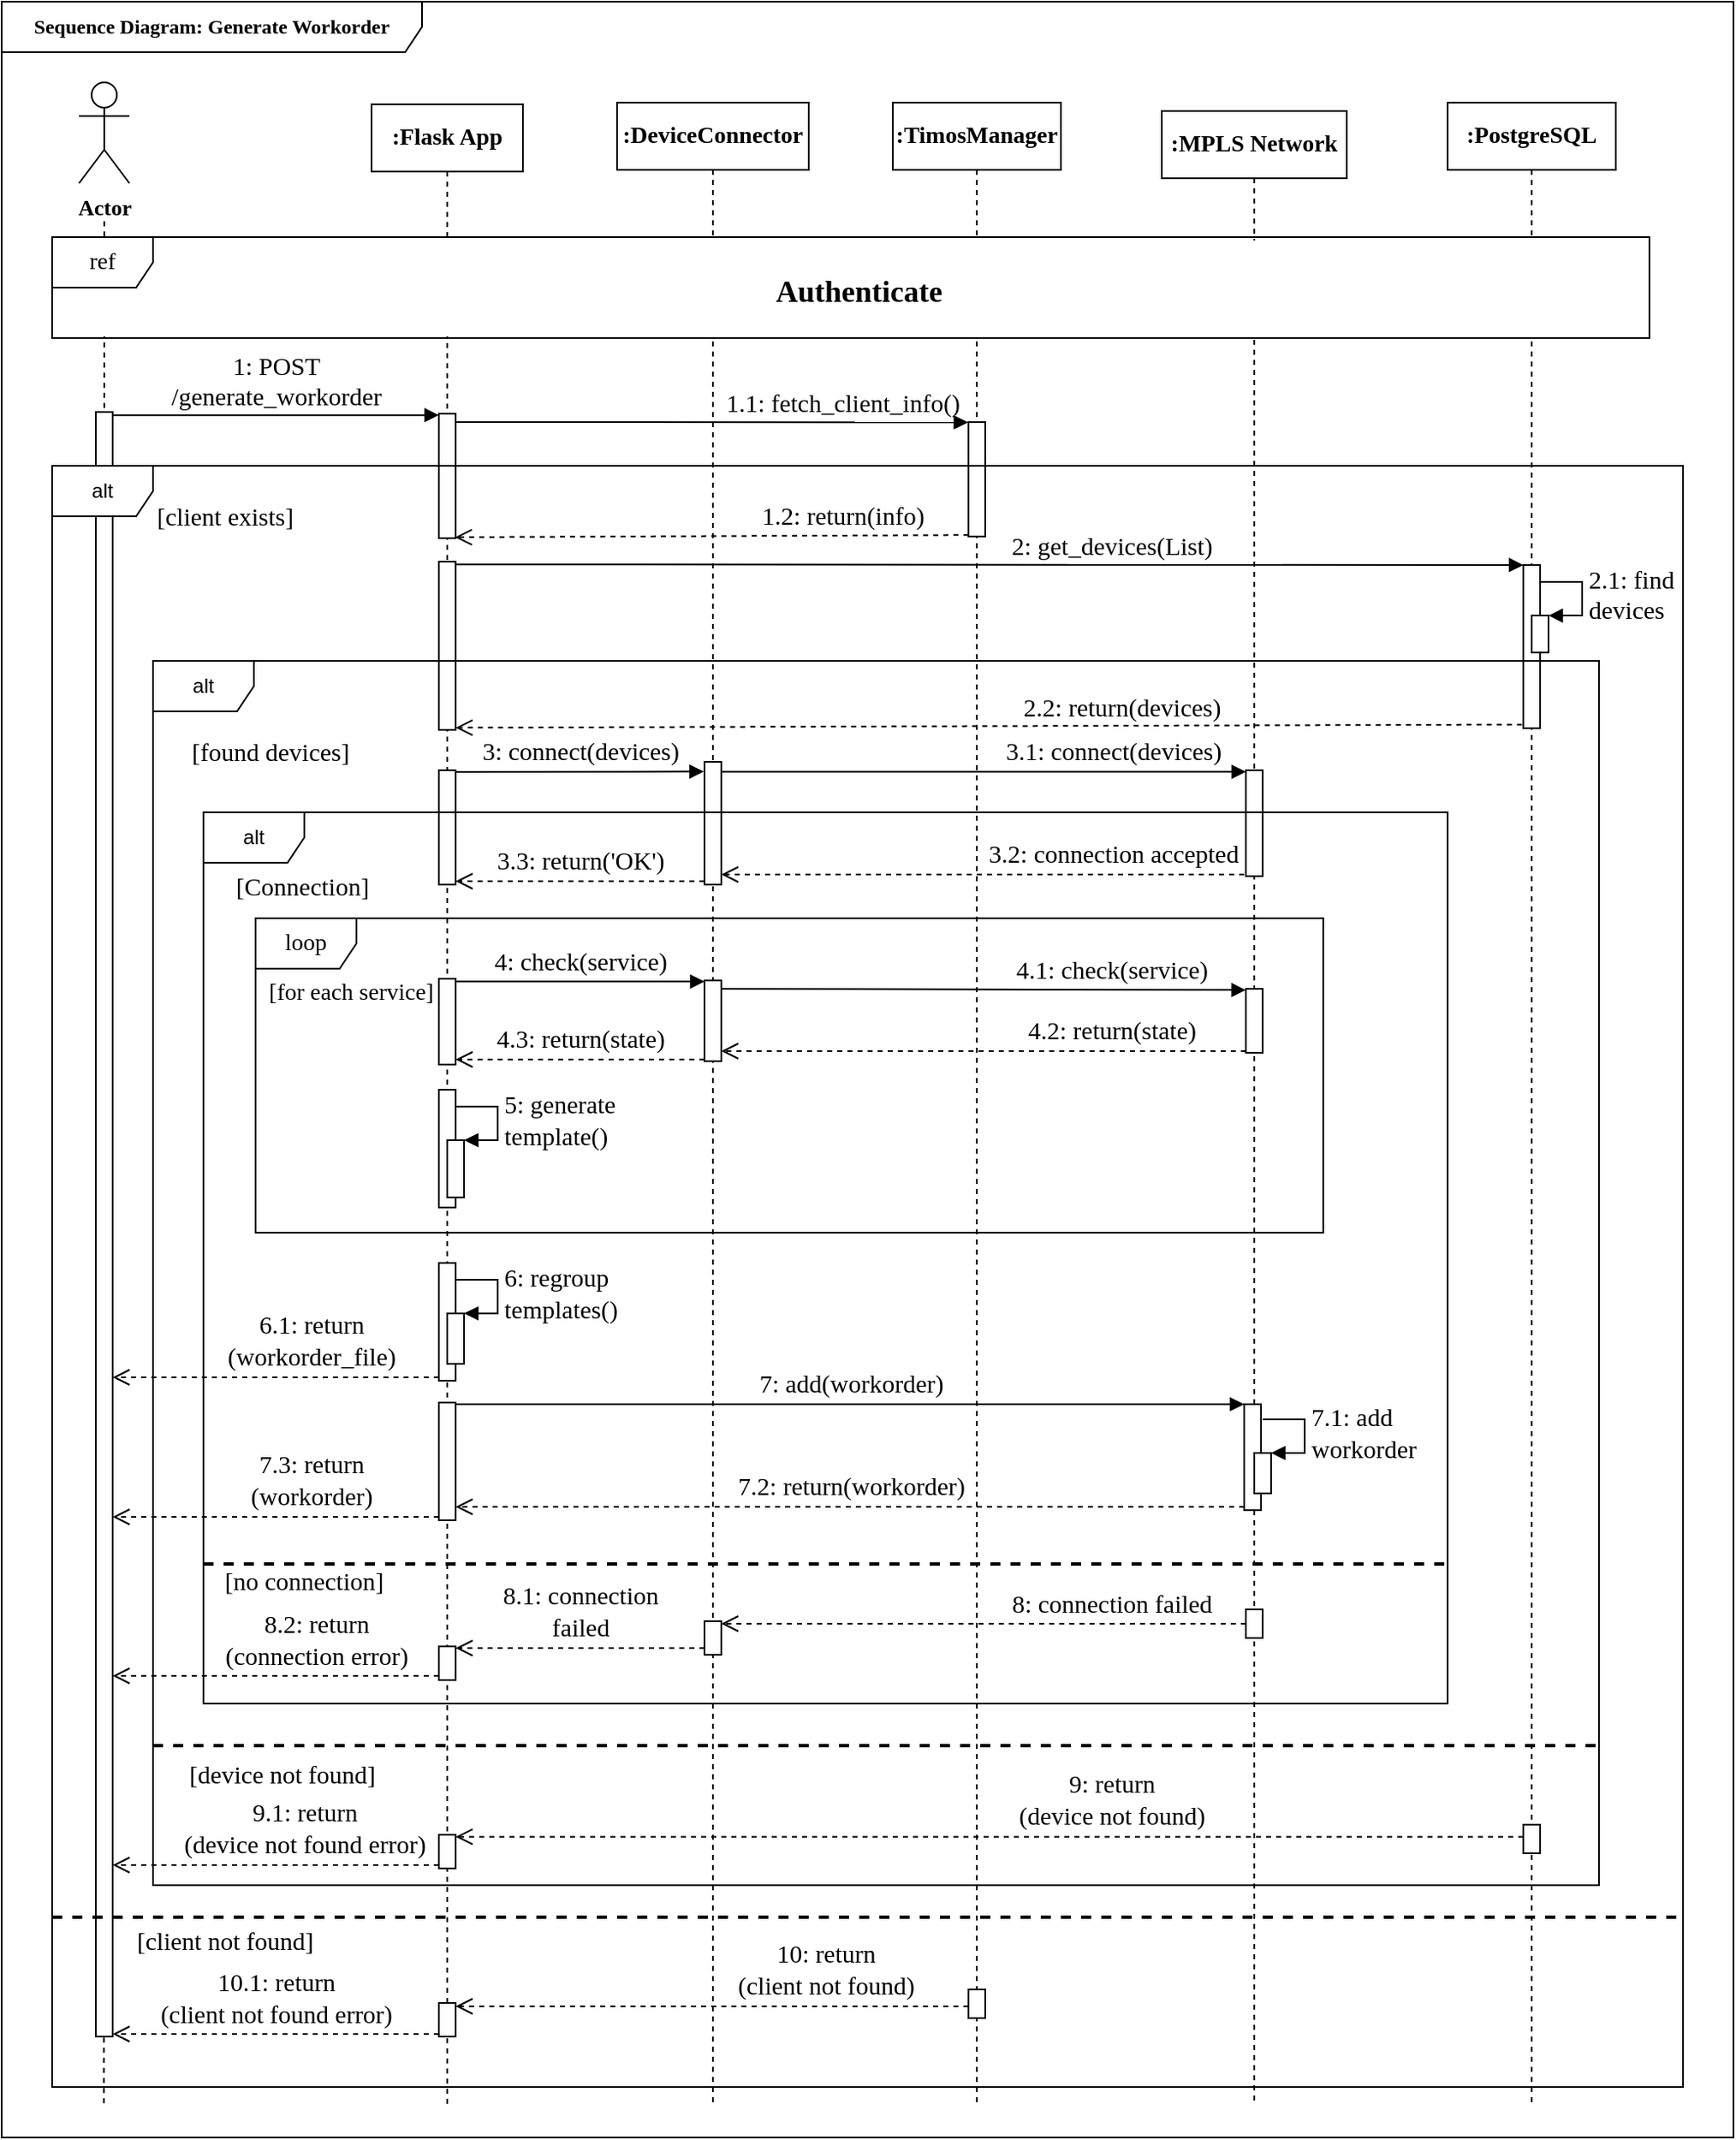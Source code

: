 <mxfile version="13.6.4" type="github">
  <diagram id="kgpKYQtTHZ0yAKxKKP6v" name="Page-1">
    <mxGraphModel dx="2966" dy="1566" grid="1" gridSize="10" guides="1" tooltips="1" connect="1" arrows="1" fold="1" page="1" pageScale="1" pageWidth="850" pageHeight="1100" math="0" shadow="0" extFonts="Old Standard TT^https://fonts.googleapis.com/css?family=Old+Standard+TT">
      <root>
        <mxCell id="0" />
        <mxCell id="1" parent="0" />
        <mxCell id="7J2YSUu1LNn5QMz4VoW6-3" value="&lt;font face=&quot;Old Standard TT&quot;&gt;&lt;b&gt;Sequence Diagram: Generate Workorder&lt;/b&gt;&lt;/font&gt;" style="shape=umlFrame;whiteSpace=wrap;html=1;width=250;height=30;" vertex="1" parent="1">
          <mxGeometry x="240" y="210" width="1030" height="1270" as="geometry" />
        </mxCell>
        <mxCell id="won6xVCmw4BPkQLx-nKb-31" value="" style="endArrow=none;dashed=1;html=1;exitX=0.059;exitY=0.984;exitDx=0;exitDy=0;exitPerimeter=0;" parent="1" edge="1" source="7J2YSUu1LNn5QMz4VoW6-3">
          <mxGeometry width="50" height="50" relative="1" as="geometry">
            <mxPoint x="301" y="1440" as="sourcePoint" />
            <mxPoint x="301" y="340" as="targetPoint" />
            <Array as="points">
              <mxPoint x="301" y="537" />
            </Array>
          </mxGeometry>
        </mxCell>
        <mxCell id="won6xVCmw4BPkQLx-nKb-10" value="&lt;font face=&quot;Old Standard TT&quot; size=&quot;1&quot;&gt;&lt;b style=&quot;font-size: 14px&quot;&gt;:DeviceConnector&lt;/b&gt;&lt;/font&gt;" style="shape=umlLifeline;perimeter=lifelinePerimeter;whiteSpace=wrap;html=1;container=1;collapsible=0;recursiveResize=0;outlineConnect=0;" parent="1" vertex="1">
          <mxGeometry x="606" y="270" width="114" height="1190" as="geometry" />
        </mxCell>
        <mxCell id="-EMKrTOz9IqyBSOlUWd9-9" value="loop" style="shape=umlFrame;whiteSpace=wrap;html=1;fontFamily=Old Standard TT;fontSize=14;" parent="won6xVCmw4BPkQLx-nKb-10" vertex="1">
          <mxGeometry x="-215" y="485" width="635" height="187" as="geometry" />
        </mxCell>
        <mxCell id="-EMKrTOz9IqyBSOlUWd9-1" value="" style="html=1;points=[];perimeter=orthogonalPerimeter;fontFamily=Old Standard TT;fontSize=14;" parent="won6xVCmw4BPkQLx-nKb-10" vertex="1">
          <mxGeometry x="52" y="392" width="10" height="73" as="geometry" />
        </mxCell>
        <mxCell id="-EMKrTOz9IqyBSOlUWd9-12" value="" style="html=1;points=[];perimeter=orthogonalPerimeter;strokeWidth=1;fontFamily=Old Standard TT;fontSize=14;" parent="won6xVCmw4BPkQLx-nKb-10" vertex="1">
          <mxGeometry x="52" y="522" width="10" height="48" as="geometry" />
        </mxCell>
        <mxCell id="-EMKrTOz9IqyBSOlUWd9-16" value="&lt;font style=&quot;font-size: 15px&quot;&gt;3.3: return(&#39;OK&#39;)&lt;/font&gt;" style="html=1;verticalAlign=bottom;endArrow=open;dashed=1;endSize=8;labelBackgroundColor=none;fontFamily=Old Standard TT;fontSize=14;" parent="won6xVCmw4BPkQLx-nKb-10" edge="1">
          <mxGeometry relative="1" as="geometry">
            <mxPoint x="52" y="463" as="sourcePoint" />
            <mxPoint x="-96" y="463" as="targetPoint" />
          </mxGeometry>
        </mxCell>
        <mxCell id="-EMKrTOz9IqyBSOlUWd9-18" value="&lt;font style=&quot;font-size: 15px&quot;&gt;4: check(service)&lt;/font&gt;" style="html=1;verticalAlign=bottom;endArrow=block;entryX=-0.045;entryY=0.011;labelBackgroundColor=none;fontFamily=Old Standard TT;fontSize=14;entryDx=0;entryDy=0;entryPerimeter=0;" parent="won6xVCmw4BPkQLx-nKb-10" edge="1">
          <mxGeometry relative="1" as="geometry">
            <mxPoint x="-95.55" y="522.67" as="sourcePoint" />
            <mxPoint x="52" y="522.66" as="targetPoint" />
          </mxGeometry>
        </mxCell>
        <mxCell id="-EMKrTOz9IqyBSOlUWd9-19" value="&lt;font style=&quot;font-size: 15px&quot;&gt;4.1: check(service)&lt;/font&gt;" style="html=1;verticalAlign=bottom;endArrow=block;entryX=0;entryY=0;labelBackgroundColor=none;fontFamily=Old Standard TT;fontSize=14;exitX=1.007;exitY=0.07;exitDx=0;exitDy=0;exitPerimeter=0;" parent="won6xVCmw4BPkQLx-nKb-10" edge="1">
          <mxGeometry x="0.49" relative="1" as="geometry">
            <mxPoint x="62.0" y="527" as="sourcePoint" />
            <mxPoint x="373.93" y="527.7" as="targetPoint" />
            <mxPoint as="offset" />
          </mxGeometry>
        </mxCell>
        <mxCell id="-EMKrTOz9IqyBSOlUWd9-15" value="&lt;font style=&quot;font-size: 15px&quot;&gt;4.2: return(state)&lt;/font&gt;" style="html=1;verticalAlign=bottom;endArrow=open;dashed=1;endSize=8;exitX=0;exitY=0.95;labelBackgroundColor=none;fontFamily=Old Standard TT;fontSize=14;" parent="won6xVCmw4BPkQLx-nKb-10" edge="1">
          <mxGeometry x="-0.487" relative="1" as="geometry">
            <mxPoint x="62" y="564" as="targetPoint" />
            <mxPoint x="374" y="564" as="sourcePoint" />
            <mxPoint as="offset" />
          </mxGeometry>
        </mxCell>
        <mxCell id="-EMKrTOz9IqyBSOlUWd9-20" value="&lt;font style=&quot;font-size: 15px&quot;&gt;4.3: return(state)&lt;/font&gt;" style="html=1;verticalAlign=bottom;endArrow=open;dashed=1;endSize=8;labelBackgroundColor=none;fontFamily=Old Standard TT;fontSize=14;" parent="won6xVCmw4BPkQLx-nKb-10" edge="1">
          <mxGeometry relative="1" as="geometry">
            <mxPoint x="52" y="569.0" as="sourcePoint" />
            <mxPoint x="-96" y="569.0" as="targetPoint" />
          </mxGeometry>
        </mxCell>
        <mxCell id="-EMKrTOz9IqyBSOlUWd9-28" value="" style="html=1;points=[];perimeter=orthogonalPerimeter;strokeWidth=1;fontFamily=Old Standard TT;fontSize=14;" parent="won6xVCmw4BPkQLx-nKb-10" vertex="1">
          <mxGeometry x="52" y="903" width="10" height="20" as="geometry" />
        </mxCell>
        <mxCell id="won6xVCmw4BPkQLx-nKb-11" value="&lt;font face=&quot;Old Standard TT&quot; size=&quot;1&quot;&gt;&lt;b style=&quot;font-size: 14px&quot;&gt;:PostgreSQL&lt;/b&gt;&lt;/font&gt;" style="shape=umlLifeline;perimeter=lifelinePerimeter;whiteSpace=wrap;html=1;container=1;collapsible=0;recursiveResize=0;outlineConnect=0;" parent="1" vertex="1">
          <mxGeometry x="1100" y="270" width="100" height="1190" as="geometry" />
        </mxCell>
        <mxCell id="YwoaJHBvHJMzYGjapxY1-10" value="" style="html=1;points=[];perimeter=orthogonalPerimeter;" parent="won6xVCmw4BPkQLx-nKb-11" vertex="1">
          <mxGeometry x="45" y="275" width="10" height="97" as="geometry" />
        </mxCell>
        <mxCell id="-EMKrTOz9IqyBSOlUWd9-53" value="" style="html=1;points=[];perimeter=orthogonalPerimeter;strokeWidth=1;fontFamily=Old Standard TT;fontSize=14;" parent="won6xVCmw4BPkQLx-nKb-11" vertex="1">
          <mxGeometry x="45" y="1024" width="10" height="17" as="geometry" />
        </mxCell>
        <mxCell id="won6xVCmw4BPkQLx-nKb-28" value="&lt;font face=&quot;Old Standard TT&quot; style=&quot;font-size: 13px&quot;&gt;&lt;b&gt;Actor&lt;/b&gt;&lt;/font&gt;" style="shape=umlActor;verticalLabelPosition=bottom;verticalAlign=top;html=1;" parent="1" vertex="1">
          <mxGeometry x="286" y="258" width="30" height="60" as="geometry" />
        </mxCell>
        <mxCell id="won6xVCmw4BPkQLx-nKb-49" value="&lt;font face=&quot;Old Standard TT&quot; size=&quot;1&quot;&gt;&lt;b style=&quot;font-size: 14px&quot;&gt;:TimosManager&lt;/b&gt;&lt;/font&gt;" style="shape=umlLifeline;perimeter=lifelinePerimeter;whiteSpace=wrap;html=1;container=1;collapsible=0;recursiveResize=0;outlineConnect=0;" parent="1" vertex="1">
          <mxGeometry x="770" y="270" width="100" height="1190" as="geometry" />
        </mxCell>
        <mxCell id="YwoaJHBvHJMzYGjapxY1-7" value="" style="html=1;points=[];perimeter=orthogonalPerimeter;" parent="won6xVCmw4BPkQLx-nKb-49" vertex="1">
          <mxGeometry x="45" y="190" width="10" height="68" as="geometry" />
        </mxCell>
        <mxCell id="-EMKrTOz9IqyBSOlUWd9-59" value="" style="html=1;points=[];perimeter=orthogonalPerimeter;strokeWidth=1;fontFamily=Old Standard TT;fontSize=14;" parent="won6xVCmw4BPkQLx-nKb-49" vertex="1">
          <mxGeometry x="45" y="1122" width="10" height="17" as="geometry" />
        </mxCell>
        <mxCell id="YwoaJHBvHJMzYGjapxY1-1" value="&lt;font face=&quot;Old Standard TT&quot; size=&quot;1&quot;&gt;&lt;b style=&quot;font-size: 14px&quot;&gt;:MPLS Network&lt;/b&gt;&lt;/font&gt;" style="shape=umlLifeline;perimeter=lifelinePerimeter;whiteSpace=wrap;html=1;container=1;collapsible=0;recursiveResize=0;outlineConnect=0;" parent="1" vertex="1">
          <mxGeometry x="930" y="275" width="110" height="1185" as="geometry" />
        </mxCell>
        <mxCell id="-EMKrTOz9IqyBSOlUWd9-5" value="" style="html=1;points=[];perimeter=orthogonalPerimeter;fontFamily=Old Standard TT;fontSize=14;" parent="YwoaJHBvHJMzYGjapxY1-1" vertex="1">
          <mxGeometry x="50" y="392" width="10" height="63" as="geometry" />
        </mxCell>
        <mxCell id="-EMKrTOz9IqyBSOlUWd9-7" value="&lt;font style=&quot;font-size: 15px&quot;&gt;3.2: connection accepted&lt;/font&gt;" style="html=1;verticalAlign=bottom;endArrow=open;dashed=1;endSize=8;exitX=0;exitY=0.95;labelBackgroundColor=none;fontFamily=Old Standard TT;fontSize=14;" parent="YwoaJHBvHJMzYGjapxY1-1" edge="1">
          <mxGeometry x="-0.497" relative="1" as="geometry">
            <mxPoint x="-262" y="454" as="targetPoint" />
            <mxPoint x="49" y="454" as="sourcePoint" />
            <mxPoint as="offset" />
          </mxGeometry>
        </mxCell>
        <mxCell id="-EMKrTOz9IqyBSOlUWd9-13" value="" style="html=1;points=[];perimeter=orthogonalPerimeter;strokeWidth=1;fontFamily=Old Standard TT;fontSize=14;" parent="YwoaJHBvHJMzYGjapxY1-1" vertex="1">
          <mxGeometry x="50" y="522" width="10" height="38" as="geometry" />
        </mxCell>
        <mxCell id="-EMKrTOz9IqyBSOlUWd9-27" value="" style="html=1;points=[];perimeter=orthogonalPerimeter;strokeWidth=1;fontFamily=Old Standard TT;fontSize=14;" parent="YwoaJHBvHJMzYGjapxY1-1" vertex="1">
          <mxGeometry x="50" y="891" width="10" height="17" as="geometry" />
        </mxCell>
        <mxCell id="-EMKrTOz9IqyBSOlUWd9-42" value="" style="html=1;points=[];perimeter=orthogonalPerimeter;strokeWidth=1;fontFamily=Old Standard TT;fontSize=14;" parent="YwoaJHBvHJMzYGjapxY1-1" vertex="1">
          <mxGeometry x="49" y="769" width="10" height="63" as="geometry" />
        </mxCell>
        <mxCell id="-EMKrTOz9IqyBSOlUWd9-44" value="&lt;font style=&quot;font-size: 15px&quot;&gt;7.2: return(workorder)&lt;/font&gt;" style="html=1;verticalAlign=bottom;endArrow=open;dashed=1;endSize=8;exitX=0;exitY=0.95;labelBackgroundColor=none;fontFamily=Old Standard TT;fontSize=14;" parent="YwoaJHBvHJMzYGjapxY1-1" edge="1">
          <mxGeometry relative="1" as="geometry">
            <mxPoint x="-420" y="830" as="targetPoint" />
            <mxPoint x="49" y="830" as="sourcePoint" />
          </mxGeometry>
        </mxCell>
        <mxCell id="-EMKrTOz9IqyBSOlUWd9-45" value="" style="html=1;points=[];perimeter=orthogonalPerimeter;strokeWidth=1;fontFamily=Old Standard TT;fontSize=14;" parent="YwoaJHBvHJMzYGjapxY1-1" vertex="1">
          <mxGeometry x="55" y="798" width="10" height="24" as="geometry" />
        </mxCell>
        <mxCell id="-EMKrTOz9IqyBSOlUWd9-46" value="&lt;font style=&quot;font-size: 15px&quot;&gt;7.1: add &lt;br&gt;workorder&lt;/font&gt;" style="edgeStyle=orthogonalEdgeStyle;html=1;align=left;spacingLeft=2;endArrow=block;rounded=0;entryX=1;entryY=0;labelBackgroundColor=none;fontFamily=Old Standard TT;fontSize=14;" parent="YwoaJHBvHJMzYGjapxY1-1" target="-EMKrTOz9IqyBSOlUWd9-45" edge="1">
          <mxGeometry relative="1" as="geometry">
            <mxPoint x="60" y="778" as="sourcePoint" />
            <Array as="points">
              <mxPoint x="85" y="778" />
            </Array>
          </mxGeometry>
        </mxCell>
        <mxCell id="YwoaJHBvHJMzYGjapxY1-2" value="" style="html=1;points=[];perimeter=orthogonalPerimeter;strokeWidth=1;fillColor=#ffffff;" parent="1" vertex="1">
          <mxGeometry x="296" y="454" width="10" height="966" as="geometry" />
        </mxCell>
        <mxCell id="YwoaJHBvHJMzYGjapxY1-3" value="&lt;font style=&quot;font-size: 15px&quot; face=&quot;Old Standard TT&quot;&gt;1: POST &lt;br&gt;/generate_workorder&lt;/font&gt;" style="html=1;verticalAlign=bottom;startArrow=none;endArrow=block;startSize=8;startFill=0;labelBackgroundColor=none;entryX=0;entryY=0.037;entryDx=0;entryDy=0;entryPerimeter=0;" parent="1" source="YwoaJHBvHJMzYGjapxY1-2" edge="1">
          <mxGeometry relative="1" as="geometry">
            <mxPoint x="323.2" y="456.576" as="sourcePoint" />
            <mxPoint x="500" y="455.85" as="targetPoint" />
          </mxGeometry>
        </mxCell>
        <mxCell id="YwoaJHBvHJMzYGjapxY1-5" value="&lt;font style=&quot;font-size: 15px&quot; face=&quot;Old Standard TT&quot;&gt;1.2: return(info)&lt;br&gt;&lt;/font&gt;" style="html=1;verticalAlign=bottom;endArrow=open;dashed=1;endSize=8;labelBackgroundColor=none;exitX=0.006;exitY=0.859;exitDx=0;exitDy=0;exitPerimeter=0;entryX=0.96;entryY=0.965;entryDx=0;entryDy=0;entryPerimeter=0;" parent="1" edge="1">
          <mxGeometry x="-0.508" relative="1" as="geometry">
            <mxPoint x="509.6" y="528.445" as="targetPoint" />
            <mxPoint x="815.06" y="527.13" as="sourcePoint" />
            <mxPoint as="offset" />
          </mxGeometry>
        </mxCell>
        <mxCell id="YwoaJHBvHJMzYGjapxY1-11" value="&lt;font style=&quot;font-size: 15px&quot; face=&quot;Old Standard TT&quot;&gt;2: get_devices(List)&lt;/font&gt;" style="html=1;verticalAlign=bottom;endArrow=block;entryX=0;entryY=0;exitX=0.993;exitY=0.12;exitDx=0;exitDy=0;exitPerimeter=0;labelBackgroundColor=none;" parent="1" edge="1">
          <mxGeometry x="0.228" relative="1" as="geometry">
            <mxPoint x="509.93" y="544.6" as="sourcePoint" />
            <mxPoint x="1145" y="545" as="targetPoint" />
            <mxPoint as="offset" />
          </mxGeometry>
        </mxCell>
        <mxCell id="YwoaJHBvHJMzYGjapxY1-13" value="&lt;font style=&quot;font-size: 15px&quot; face=&quot;Old Standard TT&quot;&gt;2.1: find&lt;br&gt;devices&lt;br&gt;&lt;/font&gt;" style="edgeStyle=orthogonalEdgeStyle;html=1;align=left;spacingLeft=2;endArrow=block;rounded=0;entryX=1;entryY=0;labelBackgroundColor=none;" parent="1" target="YwoaJHBvHJMzYGjapxY1-14" edge="1">
          <mxGeometry relative="1" as="geometry">
            <mxPoint x="1155" y="555.01" as="sourcePoint" />
            <Array as="points">
              <mxPoint x="1180" y="555.01" />
            </Array>
          </mxGeometry>
        </mxCell>
        <mxCell id="YwoaJHBvHJMzYGjapxY1-14" value="" style="html=1;points=[];perimeter=orthogonalPerimeter;" parent="1" vertex="1">
          <mxGeometry x="1150" y="575.01" width="10" height="22" as="geometry" />
        </mxCell>
        <mxCell id="YwoaJHBvHJMzYGjapxY1-12" value="&lt;font style=&quot;font-size: 15px&quot; face=&quot;Old Standard TT&quot;&gt;2.2: return(devices)&lt;/font&gt;" style="html=1;verticalAlign=bottom;endArrow=open;dashed=1;endSize=8;labelBackgroundColor=none;exitX=-0.078;exitY=0.957;exitDx=0;exitDy=0;exitPerimeter=0;entryX=1;entryY=0.967;entryDx=0;entryDy=0;entryPerimeter=0;" parent="1" edge="1">
          <mxGeometry x="-0.248" relative="1" as="geometry">
            <mxPoint x="510" y="641.7" as="targetPoint" />
            <mxPoint x="1144.22" y="639.829" as="sourcePoint" />
            <mxPoint as="offset" />
          </mxGeometry>
        </mxCell>
        <mxCell id="YwoaJHBvHJMzYGjapxY1-16" value="[client exists]" style="text;align=center;fontStyle=0;verticalAlign=middle;spacingLeft=3;spacingRight=3;strokeColor=none;rotatable=0;points=[[0,0.5],[1,0.5]];portConstraint=eastwest;fontSize=15;fontFamily=Old Standard TT;" parent="1" vertex="1">
          <mxGeometry x="333" y="502" width="80" height="26" as="geometry" />
        </mxCell>
        <mxCell id="YwoaJHBvHJMzYGjapxY1-17" value="[found devices]" style="text;align=center;fontStyle=0;verticalAlign=middle;spacingLeft=3;spacingRight=3;strokeColor=none;rotatable=0;points=[[0,0.5],[1,0.5]];portConstraint=eastwest;fontSize=15;fontFamily=Old Standard TT;" parent="1" vertex="1">
          <mxGeometry x="360" y="642" width="80" height="26" as="geometry" />
        </mxCell>
        <mxCell id="-EMKrTOz9IqyBSOlUWd9-2" value="&lt;font style=&quot;font-size: 15px&quot;&gt;3: connect(devices)&lt;/font&gt;" style="html=1;verticalAlign=bottom;endArrow=block;entryX=-0.045;entryY=0.011;labelBackgroundColor=none;fontFamily=Old Standard TT;fontSize=14;entryDx=0;entryDy=0;entryPerimeter=0;" parent="1" edge="1">
          <mxGeometry relative="1" as="geometry">
            <mxPoint x="510" y="668" as="sourcePoint" />
            <mxPoint x="657.55" y="667.77" as="targetPoint" />
          </mxGeometry>
        </mxCell>
        <mxCell id="-EMKrTOz9IqyBSOlUWd9-6" value="&lt;font style=&quot;font-size: 15px&quot;&gt;3.1: connect(devices)&lt;/font&gt;" style="html=1;verticalAlign=bottom;endArrow=block;labelBackgroundColor=none;fontFamily=Old Standard TT;fontSize=14;exitX=1.007;exitY=0.07;exitDx=0;exitDy=0;exitPerimeter=0;" parent="1" edge="1">
          <mxGeometry x="0.49" relative="1" as="geometry">
            <mxPoint x="668.07" y="667.9" as="sourcePoint" />
            <mxPoint x="980" y="667.9" as="targetPoint" />
            <mxPoint as="offset" />
          </mxGeometry>
        </mxCell>
        <mxCell id="won6xVCmw4BPkQLx-nKb-9" value="&lt;font face=&quot;Old Standard TT&quot; size=&quot;1&quot;&gt;&lt;b style=&quot;font-size: 14px&quot;&gt;:Flask App&lt;/b&gt;&lt;/font&gt;" style="shape=umlLifeline;perimeter=lifelinePerimeter;whiteSpace=wrap;html=1;container=1;collapsible=0;recursiveResize=0;outlineConnect=0;" parent="1" vertex="1">
          <mxGeometry x="460" y="271" width="90" height="1190" as="geometry" />
        </mxCell>
        <mxCell id="YwoaJHBvHJMzYGjapxY1-4" value="&lt;font face=&quot;Old Standard TT&quot; style=&quot;font-size: 15px&quot;&gt;1.1: fetch_client_info()&lt;/font&gt;" style="html=1;verticalAlign=bottom;endArrow=block;labelBackgroundColor=none;entryX=-0.02;entryY=0.059;entryDx=0;entryDy=0;entryPerimeter=0;" parent="won6xVCmw4BPkQLx-nKb-9" edge="1">
          <mxGeometry x="0.517" relative="1" as="geometry">
            <mxPoint x="45.1" y="189.0" as="sourcePoint" />
            <mxPoint x="354.8" y="189.13" as="targetPoint" />
            <mxPoint as="offset" />
          </mxGeometry>
        </mxCell>
        <mxCell id="YwoaJHBvHJMzYGjapxY1-6" value="" style="html=1;points=[];perimeter=orthogonalPerimeter;" parent="won6xVCmw4BPkQLx-nKb-9" vertex="1">
          <mxGeometry x="40" y="184" width="10" height="74" as="geometry" />
        </mxCell>
        <mxCell id="YwoaJHBvHJMzYGjapxY1-9" value="" style="html=1;points=[];perimeter=orthogonalPerimeter;" parent="won6xVCmw4BPkQLx-nKb-9" vertex="1">
          <mxGeometry x="40" y="272" width="10" height="100" as="geometry" />
        </mxCell>
        <mxCell id="YwoaJHBvHJMzYGjapxY1-18" value="" style="html=1;points=[];perimeter=orthogonalPerimeter;" parent="won6xVCmw4BPkQLx-nKb-9" vertex="1">
          <mxGeometry x="40" y="396" width="10" height="68" as="geometry" />
        </mxCell>
        <mxCell id="-EMKrTOz9IqyBSOlUWd9-17" value="" style="html=1;points=[];perimeter=orthogonalPerimeter;strokeWidth=1;fontFamily=Old Standard TT;fontSize=14;" parent="won6xVCmw4BPkQLx-nKb-9" vertex="1">
          <mxGeometry x="40" y="520" width="10" height="51" as="geometry" />
        </mxCell>
        <mxCell id="-EMKrTOz9IqyBSOlUWd9-23" value="" style="html=1;points=[];perimeter=orthogonalPerimeter;strokeWidth=1;fontFamily=Old Standard TT;fontSize=14;" parent="won6xVCmw4BPkQLx-nKb-9" vertex="1">
          <mxGeometry x="40" y="586" width="10" height="70" as="geometry" />
        </mxCell>
        <mxCell id="-EMKrTOz9IqyBSOlUWd9-24" value="" style="html=1;points=[];perimeter=orthogonalPerimeter;strokeWidth=1;fontFamily=Old Standard TT;fontSize=14;" parent="won6xVCmw4BPkQLx-nKb-9" vertex="1">
          <mxGeometry x="45" y="616" width="10" height="34" as="geometry" />
        </mxCell>
        <mxCell id="-EMKrTOz9IqyBSOlUWd9-25" value="&lt;font style=&quot;font-size: 15px&quot;&gt;5: generate&lt;br&gt;template()&lt;/font&gt;" style="edgeStyle=orthogonalEdgeStyle;html=1;align=left;spacingLeft=2;endArrow=block;rounded=0;entryX=1;entryY=0;labelBackgroundColor=none;fontFamily=Old Standard TT;fontSize=14;" parent="won6xVCmw4BPkQLx-nKb-9" target="-EMKrTOz9IqyBSOlUWd9-24" edge="1">
          <mxGeometry relative="1" as="geometry">
            <mxPoint x="50" y="596" as="sourcePoint" />
            <Array as="points">
              <mxPoint x="75" y="596" />
            </Array>
          </mxGeometry>
        </mxCell>
        <mxCell id="-EMKrTOz9IqyBSOlUWd9-31" value="" style="html=1;points=[];perimeter=orthogonalPerimeter;strokeWidth=1;fontFamily=Old Standard TT;fontSize=14;" parent="won6xVCmw4BPkQLx-nKb-9" vertex="1">
          <mxGeometry x="40" y="917" width="10" height="20" as="geometry" />
        </mxCell>
        <mxCell id="-EMKrTOz9IqyBSOlUWd9-41" value="" style="html=1;points=[];perimeter=orthogonalPerimeter;strokeWidth=1;fontFamily=Old Standard TT;fontSize=14;" parent="won6xVCmw4BPkQLx-nKb-9" vertex="1">
          <mxGeometry x="40" y="772" width="10" height="70" as="geometry" />
        </mxCell>
        <mxCell id="-EMKrTOz9IqyBSOlUWd9-56" value="" style="html=1;points=[];perimeter=orthogonalPerimeter;strokeWidth=1;fontFamily=Old Standard TT;fontSize=14;" parent="won6xVCmw4BPkQLx-nKb-9" vertex="1">
          <mxGeometry x="40" y="1029" width="10" height="20" as="geometry" />
        </mxCell>
        <mxCell id="-EMKrTOz9IqyBSOlUWd9-60" value="" style="html=1;points=[];perimeter=orthogonalPerimeter;strokeWidth=1;fontFamily=Old Standard TT;fontSize=14;" parent="won6xVCmw4BPkQLx-nKb-9" vertex="1">
          <mxGeometry x="40" y="1129" width="10" height="20" as="geometry" />
        </mxCell>
        <mxCell id="-EMKrTOz9IqyBSOlUWd9-29" value="&lt;font style=&quot;font-size: 15px&quot;&gt;8: connection failed&lt;/font&gt;" style="html=1;verticalAlign=bottom;endArrow=open;dashed=1;endSize=8;labelBackgroundColor=none;fontFamily=Old Standard TT;fontSize=14;" parent="1" edge="1">
          <mxGeometry x="-0.487" relative="1" as="geometry">
            <mxPoint x="980" y="1174.5" as="sourcePoint" />
            <mxPoint x="668" y="1174.5" as="targetPoint" />
            <mxPoint as="offset" />
          </mxGeometry>
        </mxCell>
        <mxCell id="-EMKrTOz9IqyBSOlUWd9-32" value="&lt;font style=&quot;font-size: 15px&quot;&gt;8.2: return&lt;br&gt;(connection error)&lt;/font&gt;" style="html=1;verticalAlign=bottom;endArrow=open;dashed=1;endSize=8;labelBackgroundColor=none;fontFamily=Old Standard TT;fontSize=14;" parent="1" edge="1">
          <mxGeometry x="-0.244" relative="1" as="geometry">
            <mxPoint x="500" y="1205.5" as="sourcePoint" />
            <mxPoint x="306" y="1205.5" as="targetPoint" />
            <mxPoint as="offset" />
          </mxGeometry>
        </mxCell>
        <mxCell id="-EMKrTOz9IqyBSOlUWd9-36" value="" style="html=1;points=[];perimeter=orthogonalPerimeter;strokeWidth=1;fontFamily=Old Standard TT;fontSize=14;" parent="1" vertex="1">
          <mxGeometry x="500" y="960" width="10" height="70" as="geometry" />
        </mxCell>
        <mxCell id="-EMKrTOz9IqyBSOlUWd9-37" value="" style="html=1;points=[];perimeter=orthogonalPerimeter;strokeWidth=1;fontFamily=Old Standard TT;fontSize=14;" parent="1" vertex="1">
          <mxGeometry x="505" y="990" width="10" height="30" as="geometry" />
        </mxCell>
        <mxCell id="-EMKrTOz9IqyBSOlUWd9-38" value="&lt;font style=&quot;font-size: 15px&quot;&gt;6: regroup&lt;br&gt;templates()&lt;br&gt;&lt;/font&gt;" style="edgeStyle=orthogonalEdgeStyle;html=1;align=left;spacingLeft=2;endArrow=block;rounded=0;entryX=1;entryY=0;labelBackgroundColor=none;fontFamily=Old Standard TT;fontSize=14;" parent="1" target="-EMKrTOz9IqyBSOlUWd9-37" edge="1">
          <mxGeometry relative="1" as="geometry">
            <mxPoint x="510" y="970" as="sourcePoint" />
            <Array as="points">
              <mxPoint x="535" y="970" />
            </Array>
          </mxGeometry>
        </mxCell>
        <mxCell id="-EMKrTOz9IqyBSOlUWd9-11" value="[Connection]" style="text;align=center;fontStyle=0;verticalAlign=middle;spacingLeft=3;spacingRight=3;strokeColor=none;rotatable=0;points=[[0,0.5],[1,0.5]];portConstraint=eastwest;fontSize=15;fontFamily=Old Standard TT;" parent="1" vertex="1">
          <mxGeometry x="379" y="722" width="80" height="26" as="geometry" />
        </mxCell>
        <mxCell id="YwoaJHBvHJMzYGjapxY1-20" value="[for each service]" style="text;align=center;fontStyle=0;verticalAlign=middle;spacingLeft=3;spacingRight=3;strokeColor=none;rotatable=0;points=[[0,0.5],[1,0.5]];portConstraint=eastwest;fontSize=14;fontFamily=Old Standard TT;" parent="1" vertex="1">
          <mxGeometry x="408" y="785" width="80" height="25" as="geometry" />
        </mxCell>
        <mxCell id="-EMKrTOz9IqyBSOlUWd9-26" value="[no connection]" style="text;align=center;fontStyle=0;verticalAlign=middle;spacingLeft=3;spacingRight=3;strokeColor=none;rotatable=0;points=[[0,0.5],[1,0.5]];portConstraint=eastwest;fontSize=15;fontFamily=Old Standard TT;" parent="1" vertex="1">
          <mxGeometry x="380" y="1135" width="80" height="26" as="geometry" />
        </mxCell>
        <mxCell id="-EMKrTOz9IqyBSOlUWd9-10" value="" style="line;strokeWidth=2;fillColor=none;align=left;verticalAlign=middle;spacingTop=-1;spacingLeft=3;spacingRight=3;rotatable=0;labelPosition=right;points=[];portConstraint=eastwest;fontFamily=Old Standard TT;fontSize=14;dashed=1;" parent="1" vertex="1">
          <mxGeometry x="360" y="1135" width="740" height="8" as="geometry" />
        </mxCell>
        <mxCell id="-EMKrTOz9IqyBSOlUWd9-30" value="&lt;font style=&quot;font-size: 15px&quot;&gt;8.1: connection&lt;br&gt;failed&lt;/font&gt;" style="html=1;verticalAlign=bottom;endArrow=open;dashed=1;endSize=8;labelBackgroundColor=none;fontFamily=Old Standard TT;fontSize=14;" parent="1" edge="1">
          <mxGeometry relative="1" as="geometry">
            <mxPoint x="658" y="1189" as="sourcePoint" />
            <mxPoint x="510" y="1189" as="targetPoint" />
          </mxGeometry>
        </mxCell>
        <mxCell id="-EMKrTOz9IqyBSOlUWd9-43" value="&lt;font style=&quot;font-size: 15px&quot;&gt;7: add(workorder)&lt;/font&gt;" style="html=1;verticalAlign=bottom;endArrow=block;entryX=0;entryY=0;labelBackgroundColor=none;fontFamily=Old Standard TT;fontSize=14;" parent="1" source="-EMKrTOz9IqyBSOlUWd9-41" target="-EMKrTOz9IqyBSOlUWd9-42" edge="1">
          <mxGeometry relative="1" as="geometry">
            <mxPoint x="909" y="1044" as="sourcePoint" />
          </mxGeometry>
        </mxCell>
        <mxCell id="-EMKrTOz9IqyBSOlUWd9-48" value="&lt;font style=&quot;font-size: 15px&quot;&gt;6.1: return&lt;br&gt;(workorder_file)&lt;/font&gt;" style="html=1;verticalAlign=bottom;endArrow=open;dashed=1;endSize=8;labelBackgroundColor=none;fontFamily=Old Standard TT;fontSize=14;" parent="1" edge="1">
          <mxGeometry x="-0.209" relative="1" as="geometry">
            <mxPoint x="500" y="1028" as="sourcePoint" />
            <mxPoint x="306" y="1028" as="targetPoint" />
            <mxPoint as="offset" />
          </mxGeometry>
        </mxCell>
        <mxCell id="-EMKrTOz9IqyBSOlUWd9-49" value="&lt;font style=&quot;font-size: 15px&quot;&gt;7.3: return &lt;br&gt;(workorder)&lt;/font&gt;" style="html=1;verticalAlign=bottom;endArrow=open;dashed=1;endSize=8;labelBackgroundColor=none;fontFamily=Old Standard TT;fontSize=14;" parent="1" edge="1">
          <mxGeometry x="-0.209" relative="1" as="geometry">
            <mxPoint x="500" y="1111" as="sourcePoint" />
            <mxPoint x="306" y="1111" as="targetPoint" />
            <mxPoint as="offset" />
          </mxGeometry>
        </mxCell>
        <mxCell id="-EMKrTOz9IqyBSOlUWd9-50" value="" style="line;strokeWidth=2;fillColor=none;align=left;verticalAlign=middle;spacingTop=-1;spacingLeft=3;spacingRight=3;rotatable=0;labelPosition=right;points=[];portConstraint=eastwest;fontFamily=Old Standard TT;fontSize=14;dashed=1;" parent="1" vertex="1">
          <mxGeometry x="330" y="1243" width="860" height="8" as="geometry" />
        </mxCell>
        <mxCell id="-EMKrTOz9IqyBSOlUWd9-54" value="[device not found]" style="text;align=center;fontStyle=0;verticalAlign=middle;spacingLeft=3;spacingRight=3;strokeColor=none;rotatable=0;points=[[0,0.5],[1,0.5]];portConstraint=eastwest;fontSize=15;fontFamily=Old Standard TT;" parent="1" vertex="1">
          <mxGeometry x="347" y="1250" width="120" height="26" as="geometry" />
        </mxCell>
        <mxCell id="-EMKrTOz9IqyBSOlUWd9-57" value="&lt;font style=&quot;font-size: 15px&quot;&gt;9: return&lt;br&gt;(device not found)&lt;/font&gt;" style="html=1;verticalAlign=bottom;endArrow=open;dashed=1;endSize=8;labelBackgroundColor=none;fontFamily=Old Standard TT;fontSize=14;" parent="1" edge="1">
          <mxGeometry x="-0.228" relative="1" as="geometry">
            <mxPoint x="1145" y="1301.2" as="sourcePoint" />
            <mxPoint x="510" y="1301.2" as="targetPoint" />
            <mxPoint as="offset" />
          </mxGeometry>
        </mxCell>
        <mxCell id="-EMKrTOz9IqyBSOlUWd9-58" value="&lt;font style=&quot;font-size: 15px&quot;&gt;9.1: return&lt;br&gt;(device not found error)&lt;/font&gt;" style="html=1;verticalAlign=bottom;endArrow=open;dashed=1;endSize=8;labelBackgroundColor=none;fontFamily=Old Standard TT;fontSize=14;" parent="1" edge="1">
          <mxGeometry x="-0.175" relative="1" as="geometry">
            <mxPoint x="500" y="1318" as="sourcePoint" />
            <mxPoint x="306.0" y="1318" as="targetPoint" />
            <mxPoint as="offset" />
          </mxGeometry>
        </mxCell>
        <mxCell id="-EMKrTOz9IqyBSOlUWd9-61" value="" style="line;strokeWidth=2;fillColor=none;align=left;verticalAlign=middle;spacingTop=-1;spacingLeft=3;spacingRight=3;rotatable=0;labelPosition=right;points=[];portConstraint=eastwest;fontFamily=Old Standard TT;fontSize=14;dashed=1;" parent="1" vertex="1">
          <mxGeometry x="270" y="1345" width="970" height="8" as="geometry" />
        </mxCell>
        <mxCell id="-EMKrTOz9IqyBSOlUWd9-62" value="[client not found]" style="text;align=center;fontStyle=0;verticalAlign=middle;spacingLeft=3;spacingRight=3;strokeColor=none;rotatable=0;points=[[0,0.5],[1,0.5]];portConstraint=eastwest;fontSize=15;fontFamily=Old Standard TT;" parent="1" vertex="1">
          <mxGeometry x="333" y="1349" width="80" height="26" as="geometry" />
        </mxCell>
        <mxCell id="-EMKrTOz9IqyBSOlUWd9-63" value="&lt;font style=&quot;font-size: 15px&quot;&gt;10: return&lt;br&gt;(client not found)&lt;/font&gt;" style="html=1;verticalAlign=bottom;endArrow=open;dashed=1;endSize=8;labelBackgroundColor=none;fontFamily=Old Standard TT;fontSize=14;" parent="1" edge="1">
          <mxGeometry x="-0.443" relative="1" as="geometry">
            <mxPoint x="815" y="1402" as="sourcePoint" />
            <mxPoint x="510" y="1402" as="targetPoint" />
            <mxPoint as="offset" />
          </mxGeometry>
        </mxCell>
        <mxCell id="-EMKrTOz9IqyBSOlUWd9-64" value="&lt;font style=&quot;font-size: 15px&quot;&gt;10.1: return&lt;br&gt;(client not found error)&lt;/font&gt;" style="html=1;verticalAlign=bottom;endArrow=open;dashed=1;endSize=8;labelBackgroundColor=none;fontFamily=Old Standard TT;fontSize=14;" parent="1" edge="1">
          <mxGeometry relative="1" as="geometry">
            <mxPoint x="500" y="1418.5" as="sourcePoint" />
            <mxPoint x="306.0" y="1418.5" as="targetPoint" />
          </mxGeometry>
        </mxCell>
        <mxCell id="-EMKrTOz9IqyBSOlUWd9-66" value="Authenticate" style="text;align=center;fontStyle=1;verticalAlign=middle;spacingLeft=3;spacingRight=3;strokeColor=none;rotatable=0;points=[[0,0.5],[1,0.5]];portConstraint=eastwest;labelBackgroundColor=#ffffff;fillColor=#FFFFFF;gradientColor=none;fontFamily=Old Standard TT;fontSize=18;" parent="1" vertex="1">
          <mxGeometry x="280" y="352" width="940" height="57" as="geometry" />
        </mxCell>
        <mxCell id="-EMKrTOz9IqyBSOlUWd9-65" value="ref" style="shape=umlFrame;whiteSpace=wrap;html=1;strokeWidth=1;fontFamily=Old Standard TT;fontSize=14;labelBackgroundColor=#ffffff;fillColor=#FFFFFF;" parent="1" vertex="1">
          <mxGeometry x="270" y="350" width="950" height="60" as="geometry" />
        </mxCell>
        <mxCell id="YwoaJHBvHJMzYGjapxY1-19" value="alt" style="shape=umlFrame;whiteSpace=wrap;html=1;" parent="1" vertex="1">
          <mxGeometry x="360" y="692" width="740" height="530" as="geometry" />
        </mxCell>
        <mxCell id="YwoaJHBvHJMzYGjapxY1-15" value="alt" style="shape=umlFrame;whiteSpace=wrap;html=1;" parent="1" vertex="1">
          <mxGeometry x="330" y="602" width="860" height="728" as="geometry" />
        </mxCell>
        <mxCell id="YwoaJHBvHJMzYGjapxY1-8" value="alt" style="shape=umlFrame;whiteSpace=wrap;html=1;" parent="1" vertex="1">
          <mxGeometry x="270" y="486" width="970" height="964" as="geometry" />
        </mxCell>
      </root>
    </mxGraphModel>
  </diagram>
</mxfile>
